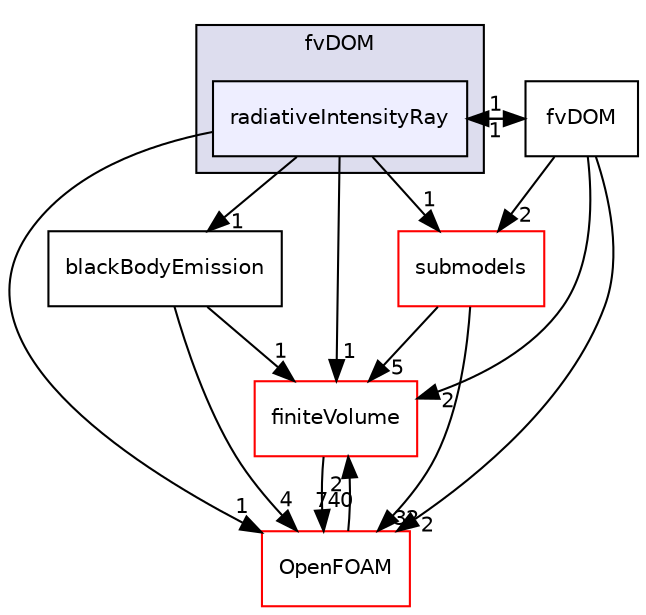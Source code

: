 digraph "src/thermophysicalModels/radiation/radiationModels/fvDOM/radiativeIntensityRay" {
  bgcolor=transparent;
  compound=true
  node [ fontsize="10", fontname="Helvetica"];
  edge [ labelfontsize="10", labelfontname="Helvetica"];
  subgraph clusterdir_b92445ca4ace0494f0a29c642d097f79 {
    graph [ bgcolor="#ddddee", pencolor="black", label="fvDOM" fontname="Helvetica", fontsize="10", URL="dir_b92445ca4ace0494f0a29c642d097f79.html"]
  dir_de9b87de856d2193693ff0c8101ec21a [shape=box, label="radiativeIntensityRay", style="filled", fillcolor="#eeeeff", pencolor="black", URL="dir_de9b87de856d2193693ff0c8101ec21a.html"];
  }
  dir_9bd15774b555cf7259a6fa18f99fe99b [shape=box label="finiteVolume" color="red" URL="dir_9bd15774b555cf7259a6fa18f99fe99b.html"];
  dir_e8719ccd60760366888bb431a21ef811 [shape=box label="submodels" color="red" URL="dir_e8719ccd60760366888bb431a21ef811.html"];
  dir_c5473ff19b20e6ec4dfe5c310b3778a8 [shape=box label="OpenFOAM" color="red" URL="dir_c5473ff19b20e6ec4dfe5c310b3778a8.html"];
  dir_6389e688c1b1afb7a04f375d8d92c68c [shape=box label="blackBodyEmission" URL="dir_6389e688c1b1afb7a04f375d8d92c68c.html"];
  dir_526a12fd83dedfe84892f52dc78ce069 [shape=box label="fvDOM" URL="dir_526a12fd83dedfe84892f52dc78ce069.html"];
  dir_9bd15774b555cf7259a6fa18f99fe99b->dir_c5473ff19b20e6ec4dfe5c310b3778a8 [headlabel="740", labeldistance=1.5 headhref="dir_000873_001927.html"];
  dir_de9b87de856d2193693ff0c8101ec21a->dir_9bd15774b555cf7259a6fa18f99fe99b [headlabel="1", labeldistance=1.5 headhref="dir_002828_000873.html"];
  dir_de9b87de856d2193693ff0c8101ec21a->dir_e8719ccd60760366888bb431a21ef811 [headlabel="1", labeldistance=1.5 headhref="dir_002828_002833.html"];
  dir_de9b87de856d2193693ff0c8101ec21a->dir_c5473ff19b20e6ec4dfe5c310b3778a8 [headlabel="1", labeldistance=1.5 headhref="dir_002828_001927.html"];
  dir_de9b87de856d2193693ff0c8101ec21a->dir_6389e688c1b1afb7a04f375d8d92c68c [headlabel="1", labeldistance=1.5 headhref="dir_002828_002826.html"];
  dir_de9b87de856d2193693ff0c8101ec21a->dir_526a12fd83dedfe84892f52dc78ce069 [headlabel="1", labeldistance=1.5 headhref="dir_002828_002827.html"];
  dir_e8719ccd60760366888bb431a21ef811->dir_9bd15774b555cf7259a6fa18f99fe99b [headlabel="5", labeldistance=1.5 headhref="dir_002833_000873.html"];
  dir_e8719ccd60760366888bb431a21ef811->dir_c5473ff19b20e6ec4dfe5c310b3778a8 [headlabel="32", labeldistance=1.5 headhref="dir_002833_001927.html"];
  dir_c5473ff19b20e6ec4dfe5c310b3778a8->dir_9bd15774b555cf7259a6fa18f99fe99b [headlabel="2", labeldistance=1.5 headhref="dir_001927_000873.html"];
  dir_6389e688c1b1afb7a04f375d8d92c68c->dir_9bd15774b555cf7259a6fa18f99fe99b [headlabel="1", labeldistance=1.5 headhref="dir_002826_000873.html"];
  dir_6389e688c1b1afb7a04f375d8d92c68c->dir_c5473ff19b20e6ec4dfe5c310b3778a8 [headlabel="4", labeldistance=1.5 headhref="dir_002826_001927.html"];
  dir_526a12fd83dedfe84892f52dc78ce069->dir_9bd15774b555cf7259a6fa18f99fe99b [headlabel="2", labeldistance=1.5 headhref="dir_002827_000873.html"];
  dir_526a12fd83dedfe84892f52dc78ce069->dir_de9b87de856d2193693ff0c8101ec21a [headlabel="1", labeldistance=1.5 headhref="dir_002827_002828.html"];
  dir_526a12fd83dedfe84892f52dc78ce069->dir_e8719ccd60760366888bb431a21ef811 [headlabel="2", labeldistance=1.5 headhref="dir_002827_002833.html"];
  dir_526a12fd83dedfe84892f52dc78ce069->dir_c5473ff19b20e6ec4dfe5c310b3778a8 [headlabel="2", labeldistance=1.5 headhref="dir_002827_001927.html"];
}

